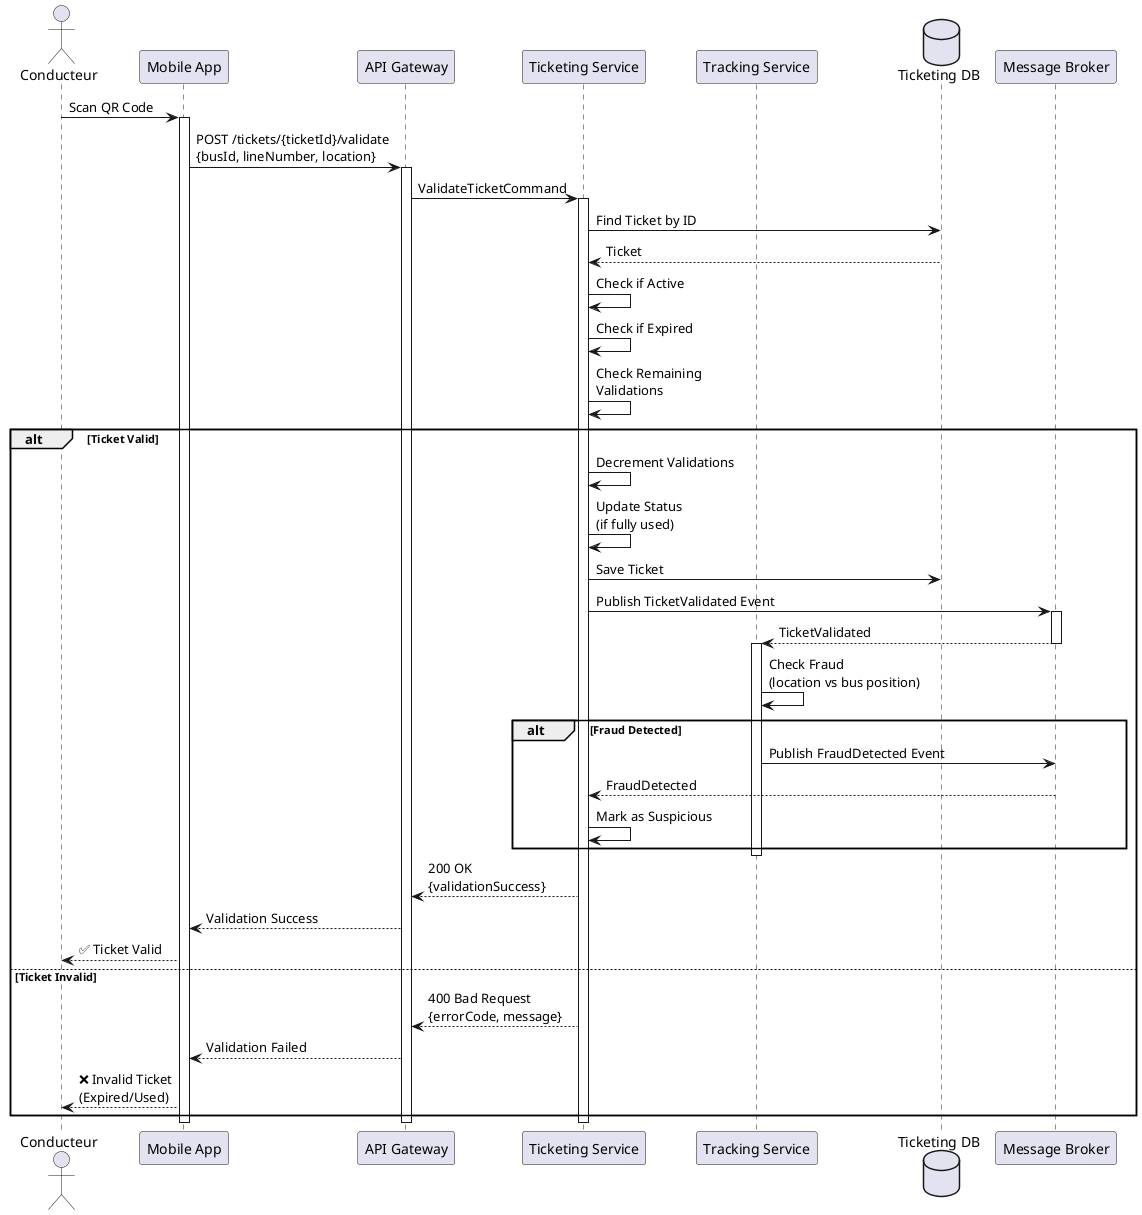 @startuml
actor "Conducteur" as Driver
participant "Mobile App" as App
participant "API Gateway" as Gateway
participant "Ticketing Service" as Ticketing
participant "Tracking Service" as Tracking
database "Ticketing DB" as TicketDB
participant "Message Broker" as Broker

Driver -> App: Scan QR Code
activate App

App -> Gateway: POST /tickets/{ticketId}/validate\n{busId, lineNumber, location}
activate Gateway

Gateway -> Ticketing: ValidateTicketCommand
activate Ticketing

Ticketing -> TicketDB: Find Ticket by ID
TicketDB --> Ticketing: Ticket

Ticketing -> Ticketing: Check if Active
Ticketing -> Ticketing: Check if Expired
Ticketing -> Ticketing: Check Remaining\nValidations

alt Ticket Valid
    Ticketing -> Ticketing: Decrement Validations
    Ticketing -> Ticketing: Update Status\n(if fully used)
    Ticketing -> TicketDB: Save Ticket
    
    Ticketing -> Broker: Publish TicketValidated Event
    activate Broker
    Broker --> Tracking: TicketValidated
    deactivate Broker
    
    activate Tracking
    Tracking -> Tracking: Check Fraud\n(location vs bus position)
    
    alt Fraud Detected
        Tracking -> Broker: Publish FraudDetected Event
        Broker --> Ticketing: FraudDetected
        Ticketing -> Ticketing: Mark as Suspicious
    end
    deactivate Tracking
    
    Ticketing --> Gateway: 200 OK\n{validationSuccess}
    Gateway --> App: Validation Success
    App --> Driver: ✅ Ticket Valid

else Ticket Invalid
    Ticketing --> Gateway: 400 Bad Request\n{errorCode, message}
    Gateway --> App: Validation Failed
    App --> Driver: ❌ Invalid Ticket\n(Expired/Used)
end

deactivate Ticketing
deactivate Gateway
deactivate App
@enduml
